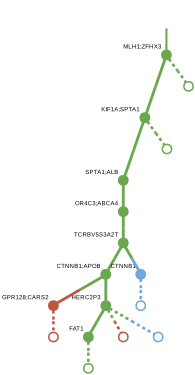 strict digraph  {
graph[splines=false]; nodesep=0.7; rankdir=TB; ranksep=0.6; forcelabels=true; dpi=600; size=2.5;
0 [color="#6aa84fff", fillcolor="#6aa84fff", fixedsize=true, fontname=Arial, fontsize="12pt", height="0.25", label="", penwidth=3, shape=circle, style=filled, xlabel="MLH1;ZFHX3"];
2 [color="#6aa84fff", fillcolor="#6aa84fff", fixedsize=true, fontname=Arial, fontsize="12pt", height="0.25", label="", penwidth=3, shape=circle, style=filled, xlabel="KIF1A;SPTA1"];
10 [color="#6aa84fff", fillcolor="#6aa84fff", fixedsize=true, fontname=Arial, fontsize="12pt", height="0.25", label="", penwidth=3, shape=circle, style=solid, xlabel=""];
1 [color="#6aa84fff", fillcolor="#6aa84fff", fixedsize=true, fontname=Arial, fontsize="12pt", height="0.25", label="", penwidth=3, shape=circle, style=filled, xlabel="OR4C3;ABCA4"];
9 [color="#6aa84fff", fillcolor="#6aa84fff", fixedsize=true, fontname=Arial, fontsize="12pt", height="0.25", label="", penwidth=3, shape=circle, style=filled, xlabel=TCRBV5S3A2T];
3 [color="#6aa84fff", fillcolor="#6aa84fff", fixedsize=true, fontname=Arial, fontsize="12pt", height="0.25", label="", penwidth=3, shape=circle, style=filled, xlabel="SPTA1;ALB"];
11 [color="#6aa84fff", fillcolor="#6aa84fff", fixedsize=true, fontname=Arial, fontsize="12pt", height="0.25", label="", penwidth=3, shape=circle, style=solid, xlabel=""];
4 [color="#6aa84fff", fillcolor="#6aa84fff", fixedsize=true, fontname=Arial, fontsize="12pt", height="0.25", label="", penwidth=3, shape=circle, style=filled, xlabel="CTNNB1;APOB"];
7 [color="#be5742ff", fillcolor="#be5742ff", fixedsize=true, fontname=Arial, fontsize="12pt", height="0.25", label="", penwidth=3, shape=circle, style=filled, xlabel="GPR128;CARS2"];
8 [color="#6aa84fff", fillcolor="#6aa84fff", fixedsize=true, fontname=Arial, fontsize="12pt", height="0.25", label="", penwidth=3, shape=circle, style=filled, xlabel=HERC2P3];
5 [color="#6aa84fff", fillcolor="#6aa84fff", fixedsize=true, fontname=Arial, fontsize="12pt", height="0.25", label="", penwidth=3, shape=circle, style=filled, xlabel=FAT1];
12 [color="#6aa84fff", fillcolor="#6aa84fff", fixedsize=true, fontname=Arial, fontsize="12pt", height="0.25", label="", penwidth=3, shape=circle, style=solid, xlabel=""];
6 [color="#6fa8dcff", fillcolor="#6fa8dcff", fixedsize=true, fontname=Arial, fontsize="12pt", height="0.25", label="", penwidth=3, shape=circle, style=filled, xlabel=CTNNB1];
13 [color="#6fa8dcff", fillcolor="#6fa8dcff", fixedsize=true, fontname=Arial, fontsize="12pt", height="0.25", label="", penwidth=3, shape=circle, style=solid, xlabel=""];
14 [color="#be5742ff", fillcolor="#be5742ff", fixedsize=true, fontname=Arial, fontsize="12pt", height="0.25", label="", penwidth=3, shape=circle, style=solid, xlabel=""];
15 [color="#be5742ff", fillcolor="#be5742ff", fixedsize=true, fontname=Arial, fontsize="12pt", height="0.25", label="", penwidth=3, shape=circle, style=solid, xlabel=""];
16 [color="#6fa8dcff", fillcolor="#6fa8dcff", fixedsize=true, fontname=Arial, fontsize="12pt", height="0.25", label="", penwidth=3, shape=circle, style=solid, xlabel=""];
normal [label="", penwidth=3, style=invis, xlabel="MLH1;ZFHX3"];
0 -> 2  [arrowsize=0, color="#6aa84fff;0.5:#6aa84fff", minlen="2.1122448444366455", penwidth="5.5", style=solid];
0 -> 10  [arrowsize=0, color="#6aa84fff;0.5:#6aa84fff", minlen="1.0051020383834839", penwidth=5, style=dashed];
2 -> 3  [arrowsize=0, color="#6aa84fff;0.5:#6aa84fff", minlen="2.5", penwidth="5.5", style=solid];
2 -> 11  [arrowsize=0, color="#6aa84fff;0.5:#6aa84fff", minlen="1.0051020383834839", penwidth=5, style=dashed];
1 -> 9  [arrowsize=0, color="#6aa84fff;0.5:#6aa84fff", minlen="1.0102040767669678", penwidth="5.5", style=solid];
9 -> 4  [arrowsize=0, color="#6aa84fff;0.5:#6aa84fff", minlen="1.2244898080825806", penwidth="5.5", style=solid];
9 -> 6  [arrowsize=0, color="#6aa84fff;0.5:#6fa8dcff", minlen="1.2755101919174194", penwidth="5.5", style=solid];
3 -> 1  [arrowsize=0, color="#6aa84fff;0.5:#6aa84fff", minlen="1.040816307067871", penwidth="5.5", style=solid];
4 -> 7  [arrowsize=0, color="#6aa84fff;0.5:#be5742ff", minlen="1.0204081535339355", penwidth="5.5", style=solid];
4 -> 8  [arrowsize=0, color="#6aa84fff;0.5:#6aa84fff", minlen="1.0102040767669678", penwidth="5.5", style=solid];
7 -> 14  [arrowsize=0, color="#be5742ff;0.5:#be5742ff", minlen="1.0051020383834839", penwidth=5, style=dashed];
8 -> 5  [arrowsize=0, color="#6aa84fff;0.5:#6aa84fff", minlen="1.2448979616165161", penwidth="5.5", style=solid];
8 -> 15  [arrowsize=0, color="#6aa84fff;0.5:#be5742ff", minlen="1.0051020383834839", penwidth=5, style=dashed];
8 -> 16  [arrowsize=0, color="#6aa84fff;0.5:#6fa8dcff", minlen="1.0051020383834839", penwidth=5, style=dashed];
5 -> 12  [arrowsize=0, color="#6aa84fff;0.5:#6aa84fff", minlen="1.0051020383834839", penwidth=5, style=dashed];
6 -> 13  [arrowsize=0, color="#6fa8dcff;0.5:#6fa8dcff", minlen="1.0051020383834839", penwidth=5, style=dashed];
normal -> 0  [arrowsize=0, color="#6aa84fff", label="", penwidth=4, style=solid];
}
